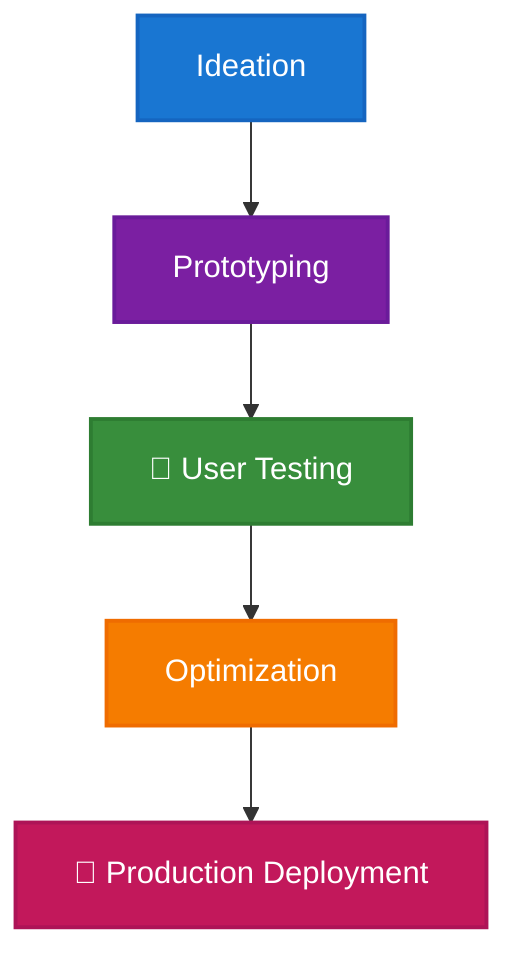 %% Enhanced ai-developer_diagram_2.mmd with better fonts and colors
%% Generated by enhance_mermaid_diagrams.py

flowchart TD
    A["Ideation"] --> B["Prototyping"]
    B --> C["🧪 User Testing"]
    C --> D["Optimization"]
    D --> E["🚀 Production Deployment"]
    style A fill:#1976d2,stroke:#1565c0,stroke-width:2px,color:#ffffff
    style B fill:#7b1fa2,stroke:#6a1b9a,stroke-width:2px,color:#ffffff
    style C fill:#388e3c,stroke:#2e7d32,stroke-width:2px,color:#ffffff
    style D fill:#f57c00,stroke:#ef6c00,stroke-width:2px,color:#ffffff
    style E fill:#c2185b,stroke:#ad1457,stroke-width:2px,color:#ffffff

classDef primary fill:#e8f4fd,stroke:#1976d2,stroke-width:3px,color:#0d47a1,font-size:14px,font-weight:bold
classDef secondary fill:#f3e5f5,stroke:#7b1fa2,stroke-width:3px,color:#4a148c,font-size:13px,font-weight:bold
classDef success fill:#e8f5e8,stroke:#388e3c,stroke-width:3px,color:#1b5e20,font-size:13px,font-weight:bold
classDef warning fill:#fff3e0,stroke:#f57c00,stroke-width:3px,color:#e65100,font-size:13px,font-weight:bold
classDef danger fill:#ffebee,stroke:#c62828,stroke-width:3px,color:#b71c1c,font-size:13px,font-weight:bold
classDef info fill:#e0f2f1,stroke:#00695c,stroke-width:3px,color:#004d40,font-size:13px,font-weight:bold
classDef light fill:#fff8e1,stroke:#fbc02d,stroke-width:3px,color:#f57f17,font-size:13px,font-weight:bold